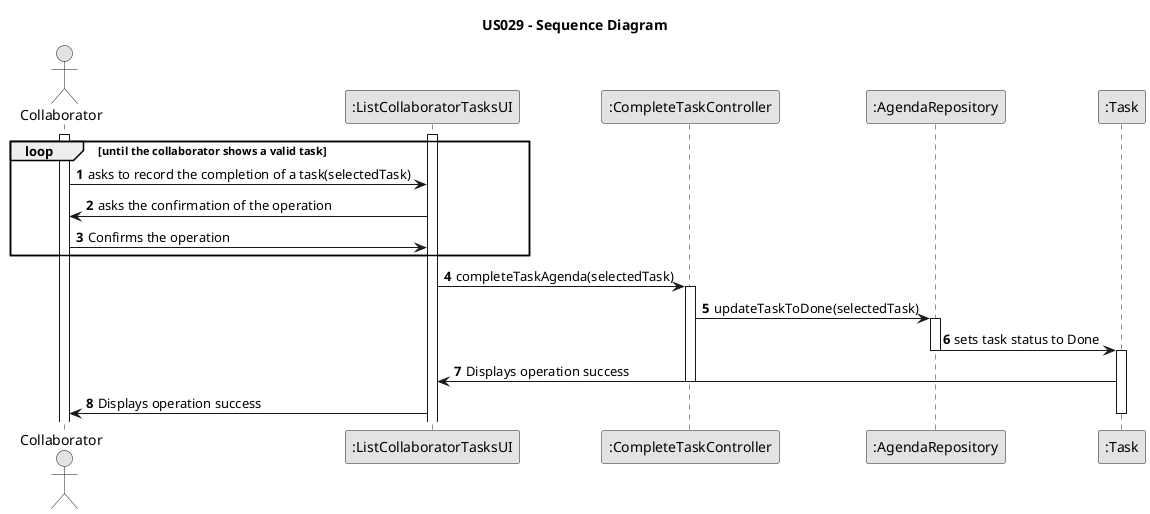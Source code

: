 @startuml
skinparam monochrome true
skinparam packageStyle rectangle
skinparam shadowing false

title US029 - Sequence Diagram

autonumber
actor "Collaborator" as Collaborator
participant ":ListCollaboratorTasksUI" as UI
participant ":CompleteTaskController" as CTRL
participant ":AgendaRepository" as REPO
participant ":Task" as Task

activate Collaborator
activate UI

loop until the collaborator shows a valid task
Collaborator -> UI: asks to record the completion of a task(selectedTask)
UI -> Collaborator: asks the confirmation of the operation
Collaborator -> UI: Confirms the operation

end loop

UI -> CTRL: completeTaskAgenda(selectedTask)

activate CTRL
CTRL -> REPO: updateTaskToDone(selectedTask)

    activate REPO
    REPO -> Task: sets task status to Done
    deactivate REPO

activate Task


Task -> UI: Displays operation success
deactivate CTRL
UI -> Collaborator: Displays operation success

deactivate Task

@enduml